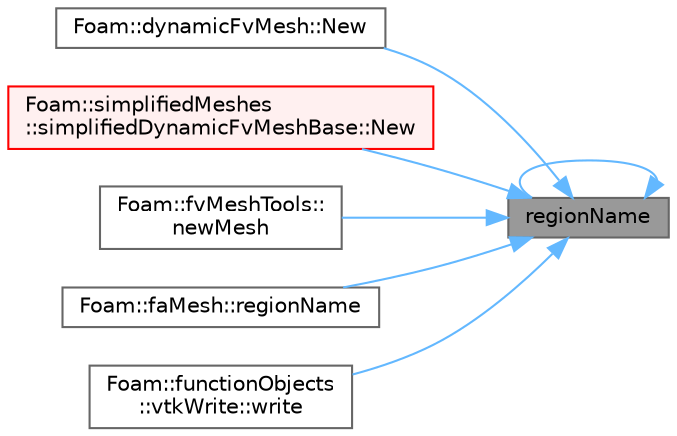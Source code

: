 digraph "regionName"
{
 // LATEX_PDF_SIZE
  bgcolor="transparent";
  edge [fontname=Helvetica,fontsize=10,labelfontname=Helvetica,labelfontsize=10];
  node [fontname=Helvetica,fontsize=10,shape=box,height=0.2,width=0.4];
  rankdir="RL";
  Node1 [id="Node000001",label="regionName",height=0.2,width=0.4,color="gray40", fillcolor="grey60", style="filled", fontcolor="black",tooltip=" "];
  Node1 -> Node2 [id="edge1_Node000001_Node000002",dir="back",color="steelblue1",style="solid",tooltip=" "];
  Node2 [id="Node000002",label="Foam::dynamicFvMesh::New",height=0.2,width=0.4,color="grey40", fillcolor="white", style="filled",URL="$classFoam_1_1dynamicFvMesh.html#a592e546145f06484136ce294bc4c39d9",tooltip=" "];
  Node1 -> Node3 [id="edge2_Node000001_Node000003",dir="back",color="steelblue1",style="solid",tooltip=" "];
  Node3 [id="Node000003",label="Foam::simplifiedMeshes\l::simplifiedDynamicFvMeshBase::New",height=0.2,width=0.4,color="red", fillcolor="#FFF0F0", style="filled",URL="$classFoam_1_1simplifiedMeshes_1_1simplifiedDynamicFvMeshBase.html#a592e546145f06484136ce294bc4c39d9",tooltip=" "];
  Node1 -> Node5 [id="edge3_Node000001_Node000005",dir="back",color="steelblue1",style="solid",tooltip=" "];
  Node5 [id="Node000005",label="Foam::fvMeshTools::\lnewMesh",height=0.2,width=0.4,color="grey40", fillcolor="white", style="filled",URL="$classFoam_1_1fvMeshTools.html#a5a5aeacedb38e24c795395006292ae22",tooltip=" "];
  Node1 -> Node6 [id="edge4_Node000001_Node000006",dir="back",color="steelblue1",style="solid",tooltip=" "];
  Node6 [id="Node000006",label="Foam::faMesh::regionName",height=0.2,width=0.4,color="grey40", fillcolor="white", style="filled",URL="$classFoam_1_1faMesh.html#ae2b574ea57b3b2426a78da3b944d3170",tooltip=" "];
  Node1 -> Node1 [id="edge5_Node000001_Node000001",dir="back",color="steelblue1",style="solid",tooltip=" "];
  Node1 -> Node7 [id="edge6_Node000001_Node000007",dir="back",color="steelblue1",style="solid",tooltip=" "];
  Node7 [id="Node000007",label="Foam::functionObjects\l::vtkWrite::write",height=0.2,width=0.4,color="grey40", fillcolor="white", style="filled",URL="$classFoam_1_1functionObjects_1_1vtkWrite.html#ae8f6374e29a250261b3979bbd6e5cb40",tooltip=" "];
}
